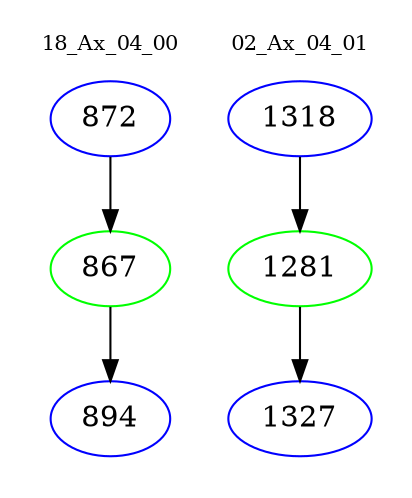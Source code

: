 digraph{
subgraph cluster_0 {
color = white
label = "18_Ax_04_00";
fontsize=10;
T0_872 [label="872", color="blue"]
T0_872 -> T0_867 [color="black"]
T0_867 [label="867", color="green"]
T0_867 -> T0_894 [color="black"]
T0_894 [label="894", color="blue"]
}
subgraph cluster_1 {
color = white
label = "02_Ax_04_01";
fontsize=10;
T1_1318 [label="1318", color="blue"]
T1_1318 -> T1_1281 [color="black"]
T1_1281 [label="1281", color="green"]
T1_1281 -> T1_1327 [color="black"]
T1_1327 [label="1327", color="blue"]
}
}
